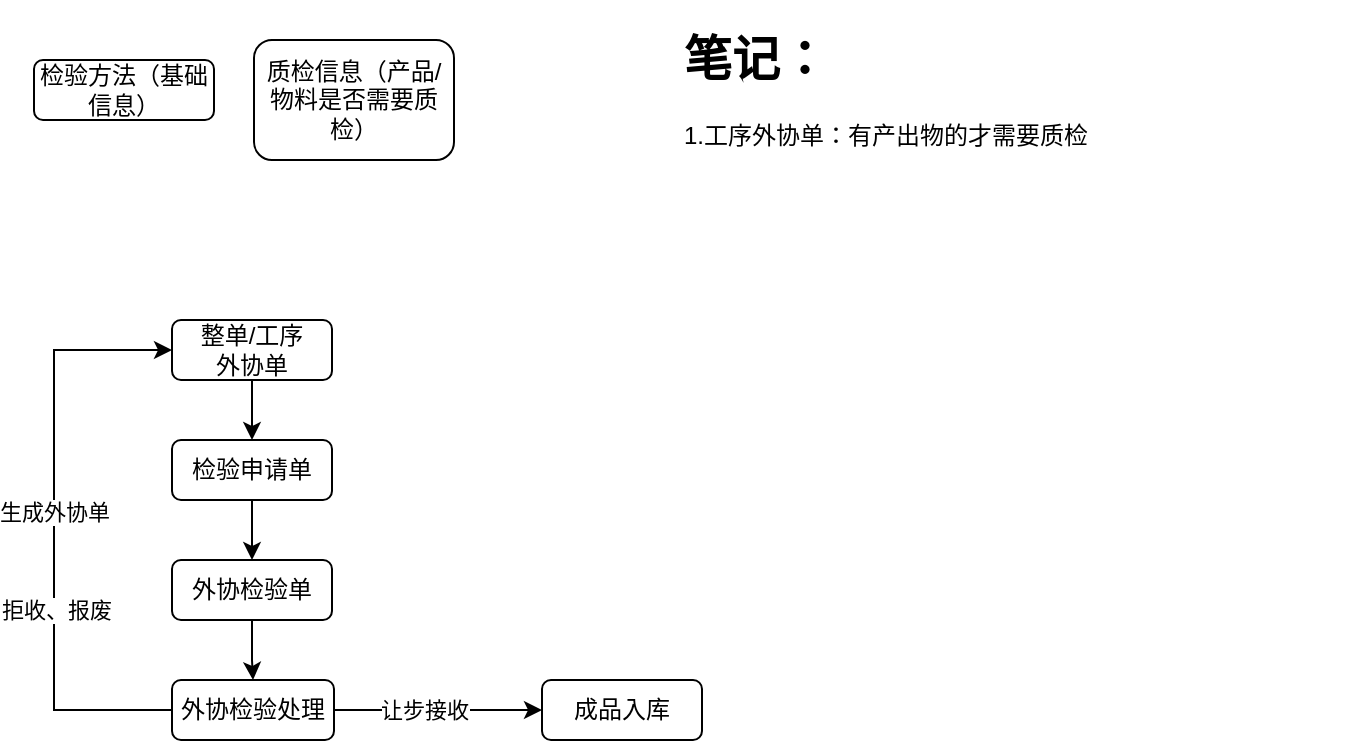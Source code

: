 <mxfile version="22.1.4" type="github">
  <diagram id="C5RBs43oDa-KdzZeNtuy" name="Page-1">
    <mxGraphModel dx="989" dy="571" grid="1" gridSize="10" guides="1" tooltips="1" connect="1" arrows="1" fold="1" page="1" pageScale="1" pageWidth="827" pageHeight="1169" math="0" shadow="0">
      <root>
        <mxCell id="WIyWlLk6GJQsqaUBKTNV-0" />
        <mxCell id="WIyWlLk6GJQsqaUBKTNV-1" parent="WIyWlLk6GJQsqaUBKTNV-0" />
        <mxCell id="7khW1xBxU2SpraM2lM1S-4" style="edgeStyle=orthogonalEdgeStyle;rounded=0;orthogonalLoop=1;jettySize=auto;html=1;" edge="1" parent="WIyWlLk6GJQsqaUBKTNV-1" source="7khW1xBxU2SpraM2lM1S-0" target="7khW1xBxU2SpraM2lM1S-3">
          <mxGeometry relative="1" as="geometry" />
        </mxCell>
        <mxCell id="7khW1xBxU2SpraM2lM1S-0" value="检验申请单" style="rounded=1;whiteSpace=wrap;html=1;fontSize=12;glass=0;strokeWidth=1;shadow=0;" vertex="1" parent="WIyWlLk6GJQsqaUBKTNV-1">
          <mxGeometry x="229" y="220" width="80" height="30" as="geometry" />
        </mxCell>
        <mxCell id="7khW1xBxU2SpraM2lM1S-2" style="edgeStyle=orthogonalEdgeStyle;rounded=0;orthogonalLoop=1;jettySize=auto;html=1;entryX=0.5;entryY=0;entryDx=0;entryDy=0;" edge="1" parent="WIyWlLk6GJQsqaUBKTNV-1" source="7khW1xBxU2SpraM2lM1S-1" target="7khW1xBxU2SpraM2lM1S-0">
          <mxGeometry relative="1" as="geometry" />
        </mxCell>
        <mxCell id="7khW1xBxU2SpraM2lM1S-1" value="整单/工序&lt;br&gt;外协单" style="rounded=1;whiteSpace=wrap;html=1;fontSize=12;glass=0;strokeWidth=1;shadow=0;" vertex="1" parent="WIyWlLk6GJQsqaUBKTNV-1">
          <mxGeometry x="229" y="160" width="80" height="30" as="geometry" />
        </mxCell>
        <mxCell id="7khW1xBxU2SpraM2lM1S-10" value="" style="edgeStyle=orthogonalEdgeStyle;rounded=0;orthogonalLoop=1;jettySize=auto;html=1;" edge="1" parent="WIyWlLk6GJQsqaUBKTNV-1" source="7khW1xBxU2SpraM2lM1S-3" target="7khW1xBxU2SpraM2lM1S-9">
          <mxGeometry relative="1" as="geometry" />
        </mxCell>
        <mxCell id="7khW1xBxU2SpraM2lM1S-3" value="外协检验单" style="rounded=1;whiteSpace=wrap;html=1;fontSize=12;glass=0;strokeWidth=1;shadow=0;" vertex="1" parent="WIyWlLk6GJQsqaUBKTNV-1">
          <mxGeometry x="229" y="280" width="80" height="30" as="geometry" />
        </mxCell>
        <mxCell id="7khW1xBxU2SpraM2lM1S-11" style="edgeStyle=orthogonalEdgeStyle;rounded=0;orthogonalLoop=1;jettySize=auto;html=1;exitX=0;exitY=0.5;exitDx=0;exitDy=0;" edge="1" parent="WIyWlLk6GJQsqaUBKTNV-1" source="7khW1xBxU2SpraM2lM1S-9" target="7khW1xBxU2SpraM2lM1S-1">
          <mxGeometry relative="1" as="geometry">
            <mxPoint x="209.004" y="355" as="sourcePoint" />
            <mxPoint x="169" y="170" as="targetPoint" />
            <Array as="points">
              <mxPoint x="170" y="355" />
              <mxPoint x="170" y="175" />
            </Array>
          </mxGeometry>
        </mxCell>
        <mxCell id="7khW1xBxU2SpraM2lM1S-13" value="生成外协单" style="edgeLabel;html=1;align=center;verticalAlign=middle;resizable=0;points=[];" vertex="1" connectable="0" parent="7khW1xBxU2SpraM2lM1S-11">
          <mxGeometry x="0.063" relative="1" as="geometry">
            <mxPoint as="offset" />
          </mxGeometry>
        </mxCell>
        <mxCell id="7khW1xBxU2SpraM2lM1S-26" value="拒收、报废" style="edgeLabel;html=1;align=center;verticalAlign=middle;resizable=0;points=[];" vertex="1" connectable="0" parent="7khW1xBxU2SpraM2lM1S-11">
          <mxGeometry x="-0.268" y="-1" relative="1" as="geometry">
            <mxPoint as="offset" />
          </mxGeometry>
        </mxCell>
        <mxCell id="7khW1xBxU2SpraM2lM1S-24" style="edgeStyle=orthogonalEdgeStyle;rounded=0;orthogonalLoop=1;jettySize=auto;html=1;entryX=0;entryY=0.5;entryDx=0;entryDy=0;" edge="1" parent="WIyWlLk6GJQsqaUBKTNV-1" source="7khW1xBxU2SpraM2lM1S-9" target="7khW1xBxU2SpraM2lM1S-23">
          <mxGeometry relative="1" as="geometry" />
        </mxCell>
        <mxCell id="7khW1xBxU2SpraM2lM1S-25" value="让步接收" style="edgeLabel;html=1;align=center;verticalAlign=middle;resizable=0;points=[];" vertex="1" connectable="0" parent="7khW1xBxU2SpraM2lM1S-24">
          <mxGeometry x="-0.135" relative="1" as="geometry">
            <mxPoint as="offset" />
          </mxGeometry>
        </mxCell>
        <mxCell id="7khW1xBxU2SpraM2lM1S-9" value="外协检验处理" style="rounded=1;whiteSpace=wrap;html=1;fontSize=12;glass=0;strokeWidth=1;shadow=0;" vertex="1" parent="WIyWlLk6GJQsqaUBKTNV-1">
          <mxGeometry x="229" y="340" width="81" height="30" as="geometry" />
        </mxCell>
        <mxCell id="7khW1xBxU2SpraM2lM1S-18" value="&lt;h1&gt;笔记：&lt;/h1&gt;&lt;div&gt;1.工序外协单：有产出物的才需要质检&lt;/div&gt;" style="text;html=1;strokeColor=none;fillColor=none;spacing=5;spacingTop=-20;whiteSpace=wrap;overflow=hidden;rounded=0;" vertex="1" parent="WIyWlLk6GJQsqaUBKTNV-1">
          <mxGeometry x="480" y="10" width="340" height="120" as="geometry" />
        </mxCell>
        <mxCell id="7khW1xBxU2SpraM2lM1S-20" value="质检信息（产品/物料是否需要质检）" style="rounded=1;whiteSpace=wrap;html=1;fontSize=12;glass=0;strokeWidth=1;shadow=0;" vertex="1" parent="WIyWlLk6GJQsqaUBKTNV-1">
          <mxGeometry x="270" y="20" width="100" height="60" as="geometry" />
        </mxCell>
        <mxCell id="7khW1xBxU2SpraM2lM1S-22" value="检验方法（基础信息）" style="rounded=1;whiteSpace=wrap;html=1;fontSize=12;glass=0;strokeWidth=1;shadow=0;" vertex="1" parent="WIyWlLk6GJQsqaUBKTNV-1">
          <mxGeometry x="160" y="30" width="90" height="30" as="geometry" />
        </mxCell>
        <mxCell id="7khW1xBxU2SpraM2lM1S-23" value="成品入库" style="rounded=1;whiteSpace=wrap;html=1;fontSize=12;glass=0;strokeWidth=1;shadow=0;" vertex="1" parent="WIyWlLk6GJQsqaUBKTNV-1">
          <mxGeometry x="414" y="340" width="80" height="30" as="geometry" />
        </mxCell>
      </root>
    </mxGraphModel>
  </diagram>
</mxfile>
